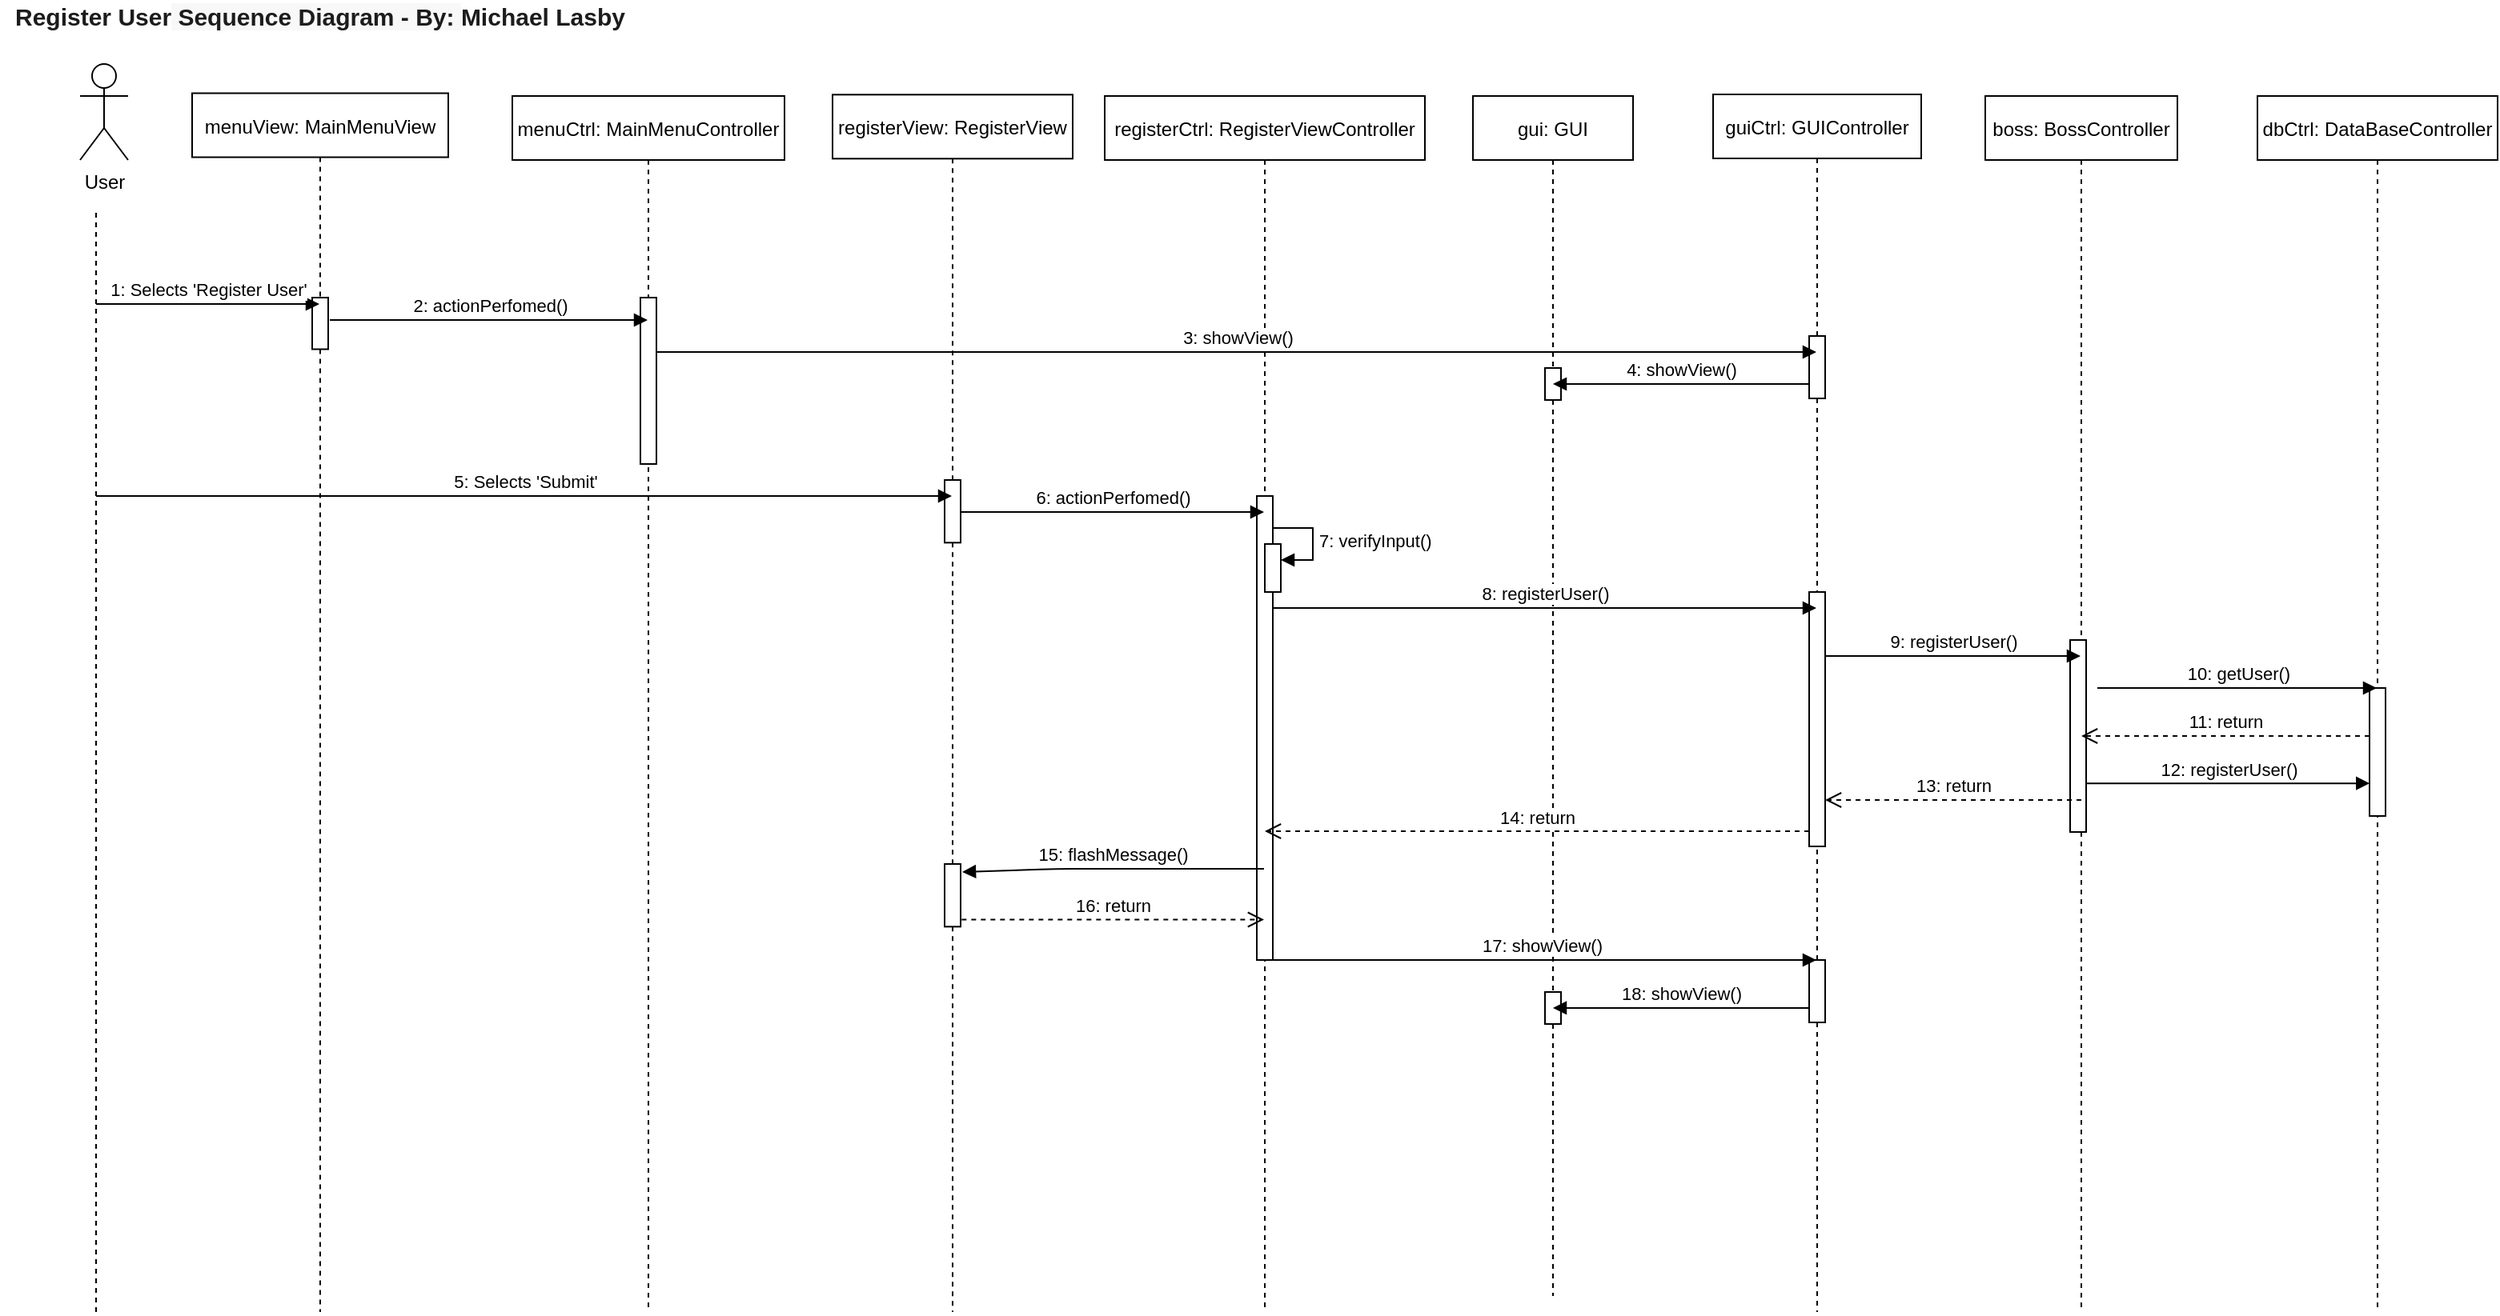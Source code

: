 <mxfile version="13.7.3" type="device"><diagram id="WGJ9jaAfTFGi4n7QGkkI" name="Page-1"><mxGraphModel dx="4851" dy="1560" grid="1" gridSize="10" guides="1" tooltips="1" connect="1" arrows="1" fold="1" page="1" pageScale="1" pageWidth="827" pageHeight="1169" math="0" shadow="0"><root><mxCell id="0"/><mxCell id="1" parent="0"/><mxCell id="2" value="gui: GUI" style="shape=umlLifeline;perimeter=lifelinePerimeter;container=1;collapsible=0;recursiveResize=0;rounded=0;shadow=0;strokeWidth=1;" parent="1" vertex="1"><mxGeometry x="-940" y="80" width="100" height="750" as="geometry"/></mxCell><mxCell id="4" value="" style="html=1;points=[];perimeter=orthogonalPerimeter;" parent="2" vertex="1"><mxGeometry x="45" y="170" width="10" height="20" as="geometry"/></mxCell><mxCell id="5" value="" style="html=1;points=[];perimeter=orthogonalPerimeter;" parent="2" vertex="1"><mxGeometry x="45" y="560" width="10" height="20" as="geometry"/></mxCell><mxCell id="6" value="boss: BossController" style="shape=umlLifeline;perimeter=lifelinePerimeter;container=1;collapsible=0;recursiveResize=0;rounded=0;shadow=0;strokeWidth=1;" parent="1" vertex="1"><mxGeometry x="-620" y="80" width="120" height="760" as="geometry"/></mxCell><mxCell id="7" value="" style="html=1;points=[];perimeter=orthogonalPerimeter;" parent="6" vertex="1"><mxGeometry x="53" y="340" width="10" height="120" as="geometry"/></mxCell><mxCell id="8" value="dbCtrl: DataBaseController" style="shape=umlLifeline;perimeter=lifelinePerimeter;container=1;collapsible=0;recursiveResize=0;rounded=0;shadow=0;strokeWidth=1;" parent="1" vertex="1"><mxGeometry x="-450" y="80" width="150" height="760" as="geometry"/></mxCell><mxCell id="9" value="" style="html=1;points=[];perimeter=orthogonalPerimeter;" parent="8" vertex="1"><mxGeometry x="70" y="370" width="10" height="80" as="geometry"/></mxCell><mxCell id="10" value="menuView: MainMenuView" style="shape=umlLifeline;perimeter=lifelinePerimeter;container=1;collapsible=0;recursiveResize=0;rounded=0;shadow=0;strokeWidth=1;" parent="1" vertex="1"><mxGeometry x="-1740" y="78.26" width="160" height="761.74" as="geometry"/></mxCell><mxCell id="11" value="" style="points=[];perimeter=orthogonalPerimeter;rounded=0;shadow=0;strokeWidth=1;" parent="10" vertex="1"><mxGeometry x="75" y="127.74" width="10" height="32.26" as="geometry"/></mxCell><mxCell id="12" value="menuCtrl: MainMenuController" style="shape=umlLifeline;perimeter=lifelinePerimeter;container=1;collapsible=0;recursiveResize=0;rounded=0;shadow=0;strokeWidth=1;" parent="1" vertex="1"><mxGeometry x="-1540" y="80" width="170" height="760" as="geometry"/></mxCell><mxCell id="13" value="" style="points=[];perimeter=orthogonalPerimeter;rounded=0;shadow=0;strokeWidth=1;" parent="12" vertex="1"><mxGeometry x="80" y="126" width="10" height="104" as="geometry"/></mxCell><mxCell id="14" value="registerView: RegisterView" style="shape=umlLifeline;perimeter=lifelinePerimeter;container=1;collapsible=0;recursiveResize=0;rounded=0;shadow=0;strokeWidth=1;" parent="1" vertex="1"><mxGeometry x="-1340" y="79.17" width="150" height="760.83" as="geometry"/></mxCell><mxCell id="15" value="" style="html=1;points=[];perimeter=orthogonalPerimeter;" parent="14" vertex="1"><mxGeometry x="70" y="240.83" width="10" height="39.17" as="geometry"/></mxCell><mxCell id="MrcTHIUP6WDN287QgUVO-48" value="" style="html=1;points=[];perimeter=orthogonalPerimeter;" vertex="1" parent="14"><mxGeometry x="70" y="480.83" width="10" height="39.17" as="geometry"/></mxCell><mxCell id="16" value="registerCtrl: RegisterViewController" style="shape=umlLifeline;perimeter=lifelinePerimeter;container=0;collapsible=0;recursiveResize=0;rounded=0;shadow=0;strokeWidth=1;" parent="1" vertex="1"><mxGeometry x="-1170" y="80" width="200" height="760" as="geometry"/></mxCell><mxCell id="17" value="" style="endArrow=none;html=1;dashed=1;" parent="1" edge="1"><mxGeometry width="50" height="50" relative="1" as="geometry"><mxPoint x="-1800" y="840" as="sourcePoint"/><mxPoint x="-1800" y="150" as="targetPoint"/></mxGeometry></mxCell><mxCell id="18" value="User" style="shape=umlActor;html=1;verticalLabelPosition=bottom;verticalAlign=top;align=center;" parent="1" vertex="1"><mxGeometry x="-1810" y="60" width="30" height="60" as="geometry"/></mxCell><mxCell id="19" value="guiCtrl: GUIController" style="shape=umlLifeline;perimeter=lifelinePerimeter;container=1;collapsible=0;recursiveResize=0;rounded=0;shadow=0;strokeWidth=1;" parent="1" vertex="1"><mxGeometry x="-790" y="79" width="130" height="761" as="geometry"/></mxCell><mxCell id="20" value="" style="html=1;points=[];perimeter=orthogonalPerimeter;" parent="19" vertex="1"><mxGeometry x="60" y="151" width="10" height="39" as="geometry"/></mxCell><mxCell id="21" value="" style="html=1;points=[];perimeter=orthogonalPerimeter;" parent="19" vertex="1"><mxGeometry x="60" y="311" width="10" height="159" as="geometry"/></mxCell><mxCell id="22" value="" style="html=1;points=[];perimeter=orthogonalPerimeter;" parent="19" vertex="1"><mxGeometry x="60" y="541" width="10" height="39" as="geometry"/></mxCell><mxCell id="24" value="1: Selects 'Register User'" style="html=1;verticalAlign=bottom;endArrow=block;" parent="1" target="10" edge="1"><mxGeometry width="80" relative="1" as="geometry"><mxPoint x="-1800" y="210" as="sourcePoint"/><mxPoint x="-1720" y="210" as="targetPoint"/></mxGeometry></mxCell><mxCell id="25" value="5: Selects 'Submit'" style="html=1;verticalAlign=bottom;endArrow=block;" parent="1" target="14" edge="1"><mxGeometry width="80" relative="1" as="geometry"><mxPoint x="-1800" y="330" as="sourcePoint"/><mxPoint x="-1720" y="330" as="targetPoint"/></mxGeometry></mxCell><mxCell id="26" value="" style="html=1;points=[];perimeter=orthogonalPerimeter;" parent="1" vertex="1"><mxGeometry x="-1075" y="330" width="10" height="290" as="geometry"/></mxCell><mxCell id="27" value="6: actionPerfomed()" style="html=1;verticalAlign=bottom;endArrow=block;" parent="1" target="16" edge="1"><mxGeometry width="80" relative="1" as="geometry"><mxPoint x="-1260" y="340" as="sourcePoint"/><mxPoint x="-1180" y="340" as="targetPoint"/></mxGeometry></mxCell><mxCell id="28" value="8: registerUser()" style="html=1;verticalAlign=bottom;endArrow=block;" parent="1" target="19" edge="1"><mxGeometry width="80" relative="1" as="geometry"><mxPoint x="-1065" y="400" as="sourcePoint"/><mxPoint x="-985" y="400" as="targetPoint"/></mxGeometry></mxCell><mxCell id="29" value="9: registerUser()" style="html=1;verticalAlign=bottom;endArrow=block;" parent="1" target="6" edge="1"><mxGeometry width="80" relative="1" as="geometry"><mxPoint x="-720" y="430" as="sourcePoint"/><mxPoint x="-640" y="430" as="targetPoint"/></mxGeometry></mxCell><mxCell id="30" value="10: getUser()" style="html=1;verticalAlign=bottom;endArrow=block;" parent="1" target="8" edge="1"><mxGeometry width="80" relative="1" as="geometry"><mxPoint x="-550" y="450" as="sourcePoint"/><mxPoint x="-480" y="450" as="targetPoint"/></mxGeometry></mxCell><mxCell id="31" value="11: return" style="html=1;verticalAlign=bottom;endArrow=open;dashed=1;endSize=8;" parent="1" target="6" edge="1"><mxGeometry relative="1" as="geometry"><mxPoint x="-380" y="480" as="sourcePoint"/><mxPoint x="-460" y="480" as="targetPoint"/></mxGeometry></mxCell><mxCell id="32" value="12: registerUser()" style="html=1;verticalAlign=bottom;endArrow=block;entryX=0.014;entryY=0.745;entryDx=0;entryDy=0;entryPerimeter=0;" parent="1" source="7" target="9" edge="1"><mxGeometry width="80" relative="1" as="geometry"><mxPoint x="-550" y="510" as="sourcePoint"/><mxPoint x="-480" y="510" as="targetPoint"/></mxGeometry></mxCell><mxCell id="33" value="13: return" style="html=1;verticalAlign=bottom;endArrow=open;dashed=1;endSize=8;" parent="1" edge="1"><mxGeometry relative="1" as="geometry"><mxPoint x="-560" y="520" as="sourcePoint"/><mxPoint x="-720" y="520" as="targetPoint"/></mxGeometry></mxCell><mxCell id="36" value="2: actionPerfomed()" style="html=1;verticalAlign=bottom;endArrow=block;" parent="1" target="12" edge="1"><mxGeometry width="80" relative="1" as="geometry"><mxPoint x="-1654" y="220" as="sourcePoint"/><mxPoint x="-1574" y="220" as="targetPoint"/></mxGeometry></mxCell><mxCell id="42" value="3: showView()" style="html=1;verticalAlign=bottom;endArrow=block;" parent="1" target="19" edge="1"><mxGeometry width="80" relative="1" as="geometry"><mxPoint x="-1450" y="240" as="sourcePoint"/><mxPoint x="-1370" y="240" as="targetPoint"/></mxGeometry></mxCell><mxCell id="43" value="4: showView()" style="html=1;verticalAlign=bottom;endArrow=block;" parent="1" target="2" edge="1"><mxGeometry x="0.001" width="80" relative="1" as="geometry"><mxPoint x="-730" y="260" as="sourcePoint"/><mxPoint x="-650" y="260" as="targetPoint"/><Array as="points"><mxPoint x="-800" y="260"/></Array><mxPoint as="offset"/></mxGeometry></mxCell><mxCell id="45" value="7: verifyInput()" style="edgeStyle=orthogonalEdgeStyle;html=1;align=left;spacingLeft=2;endArrow=block;rounded=0;entryX=1;entryY=0;" parent="1" edge="1"><mxGeometry relative="1" as="geometry"><mxPoint x="-1065" y="350" as="sourcePoint"/><Array as="points"><mxPoint x="-1040" y="350"/></Array><mxPoint x="-1060" y="370" as="targetPoint"/></mxGeometry></mxCell><mxCell id="46" value="" style="html=1;points=[];perimeter=orthogonalPerimeter;" parent="1" vertex="1"><mxGeometry x="-1070" y="360" width="10" height="30" as="geometry"/></mxCell><mxCell id="5Rqnhg_LhmFu24CbKxP8-46" value="&lt;b style=&quot;box-sizing: inherit ; color: rgb(29 , 28 , 29) ; font-family: , &amp;#34;applelogo&amp;#34; , sans-serif ; font-size: 15px ; text-align: left ; background-color: rgb(248 , 248 , 248)&quot;&gt;&lt;b style=&quot;box-sizing: inherit ; font-family: , &amp;#34;applelogo&amp;#34; , sans-serif ; background-color: rgb(255 , 255 , 255)&quot;&gt;Register User&lt;/b&gt;&amp;nbsp;Sequence Diagram - By:&amp;nbsp;&lt;/b&gt;&lt;b style=&quot;box-sizing: inherit ; color: rgb(29 , 28 , 29) ; font-family: , &amp;#34;applelogo&amp;#34; , sans-serif ; font-size: 15px ; text-align: left ; background-color: rgb(255 , 255 , 255)&quot;&gt;Michael Lasby&lt;/b&gt;" style="text;html=1;strokeColor=none;fillColor=none;align=center;verticalAlign=middle;whiteSpace=wrap;rounded=0;" parent="1" vertex="1"><mxGeometry x="-1860" y="20" width="400" height="20" as="geometry"/></mxCell><mxCell id="MrcTHIUP6WDN287QgUVO-46" value="14: return" style="html=1;verticalAlign=bottom;endArrow=open;dashed=1;endSize=8;" edge="1" parent="1" target="16"><mxGeometry relative="1" as="geometry"><mxPoint x="-730" y="539.5" as="sourcePoint"/><mxPoint x="-810" y="539.5" as="targetPoint"/></mxGeometry></mxCell><mxCell id="MrcTHIUP6WDN287QgUVO-47" value="15: flashMessage()" style="html=1;verticalAlign=bottom;endArrow=block;" edge="1" parent="1" source="16"><mxGeometry width="80" relative="1" as="geometry"><mxPoint x="-1180" y="570" as="sourcePoint"/><mxPoint x="-1259" y="565" as="targetPoint"/><Array as="points"><mxPoint x="-1200" y="563"/></Array></mxGeometry></mxCell><mxCell id="MrcTHIUP6WDN287QgUVO-53" value="16: return" style="html=1;verticalAlign=bottom;endArrow=open;dashed=1;endSize=8;exitX=1.067;exitY=0.887;exitDx=0;exitDy=0;exitPerimeter=0;" edge="1" parent="1" source="MrcTHIUP6WDN287QgUVO-48" target="16"><mxGeometry relative="1" as="geometry"><mxPoint x="-1090" y="600" as="sourcePoint"/><mxPoint x="-1170" y="600" as="targetPoint"/></mxGeometry></mxCell><mxCell id="MrcTHIUP6WDN287QgUVO-55" value="17: showView()" style="html=1;verticalAlign=bottom;endArrow=block;" edge="1" parent="1" target="19"><mxGeometry width="80" relative="1" as="geometry"><mxPoint x="-1070" y="620" as="sourcePoint"/><mxPoint x="-990" y="620" as="targetPoint"/></mxGeometry></mxCell><mxCell id="MrcTHIUP6WDN287QgUVO-56" value="18: showView()" style="html=1;verticalAlign=bottom;endArrow=block;exitX=0;exitY=0.769;exitDx=0;exitDy=0;exitPerimeter=0;" edge="1" parent="1" source="22" target="2"><mxGeometry width="80" relative="1" as="geometry"><mxPoint x="-980" y="680" as="sourcePoint"/><mxPoint x="-900" y="680" as="targetPoint"/></mxGeometry></mxCell></root></mxGraphModel></diagram></mxfile>